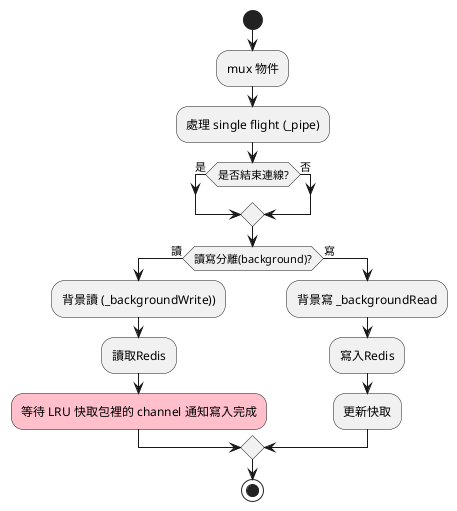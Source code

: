 @startuml

start

:mux 物件;

:處理 single flight (_pipe);

if (是否結束連線?) then (是)
else (否)
endif

if (讀寫分離(background)?) then (讀)
  :背景讀 (_backgroundWrite));
  :讀取Redis;
  #Pink :等待 LRU 快取包裡的 channel 通知寫入完成;
else (寫)
  :背景寫 _backgroundRead;
  :寫入Redis;
  :更新快取;
endif

stop

@enduml
